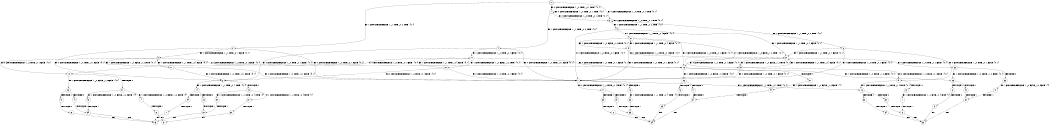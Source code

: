 digraph BCG {
size = "7, 10.5";
center = TRUE;
node [shape = circle];
0 [peripheries = 2];
0 -> 1 [label = "EX !0 !ATOMIC_EXCH_BRANCH (1, +0, TRUE, +0, 1, TRUE) !{0, 1}"];
0 -> 2 [label = "EX !1 !ATOMIC_EXCH_BRANCH (1, +1, TRUE, +0, 2, TRUE) !{0, 1}"];
0 -> 3 [label = "EX !0 !ATOMIC_EXCH_BRANCH (1, +0, TRUE, +0, 1, TRUE) !{0, 1}"];
1 -> 1 [label = "EX !0 !ATOMIC_EXCH_BRANCH (1, +0, TRUE, +0, 1, TRUE) !{0, 1}"];
1 -> 4 [label = "EX !1 !ATOMIC_EXCH_BRANCH (1, +1, TRUE, +0, 2, TRUE) !{0, 1}"];
1 -> 3 [label = "EX !0 !ATOMIC_EXCH_BRANCH (1, +0, TRUE, +0, 1, TRUE) !{0, 1}"];
2 -> 5 [label = "EX !1 !ATOMIC_EXCH_BRANCH (1, +1, TRUE, +0, 4, FALSE) !{0, 1}"];
2 -> 6 [label = "EX !0 !ATOMIC_EXCH_BRANCH (1, +0, TRUE, +0, 1, FALSE) !{0, 1}"];
2 -> 7 [label = "EX !0 !ATOMIC_EXCH_BRANCH (1, +0, TRUE, +0, 1, FALSE) !{0, 1}"];
3 -> 8 [label = "EX !1 !ATOMIC_EXCH_BRANCH (1, +1, TRUE, +0, 2, TRUE) !{0, 1}"];
3 -> 3 [label = "EX !0 !ATOMIC_EXCH_BRANCH (1, +0, TRUE, +0, 1, TRUE) !{0, 1}"];
3 -> 9 [label = "EX !1 !ATOMIC_EXCH_BRANCH (1, +1, TRUE, +0, 2, TRUE) !{0, 1}"];
4 -> 6 [label = "EX !0 !ATOMIC_EXCH_BRANCH (1, +0, TRUE, +0, 1, FALSE) !{0, 1}"];
4 -> 10 [label = "EX !1 !ATOMIC_EXCH_BRANCH (1, +1, TRUE, +0, 4, FALSE) !{0, 1}"];
4 -> 7 [label = "EX !0 !ATOMIC_EXCH_BRANCH (1, +0, TRUE, +0, 1, FALSE) !{0, 1}"];
5 -> 11 [label = "EX !1 !ATOMIC_EXCH_BRANCH (1, +0, FALSE, +1, 2, TRUE) !{0, 1}"];
5 -> 12 [label = "EX !0 !ATOMIC_EXCH_BRANCH (1, +0, TRUE, +0, 1, FALSE) !{0, 1}"];
5 -> 13 [label = "EX !0 !ATOMIC_EXCH_BRANCH (1, +0, TRUE, +0, 1, FALSE) !{0, 1}"];
6 -> 14 [label = "EX !1 !ATOMIC_EXCH_BRANCH (1, +1, TRUE, +0, 4, TRUE) !{0, 1}"];
6 -> 15 [label = "TERMINATE !0"];
7 -> 16 [label = "EX !1 !ATOMIC_EXCH_BRANCH (1, +1, TRUE, +0, 4, TRUE) !{0, 1}"];
7 -> 17 [label = "EX !1 !ATOMIC_EXCH_BRANCH (1, +1, TRUE, +0, 4, TRUE) !{0, 1}"];
7 -> 18 [label = "TERMINATE !0"];
8 -> 19 [label = "EX !0 !ATOMIC_EXCH_BRANCH (1, +0, TRUE, +0, 1, FALSE) !{0, 1}"];
8 -> 20 [label = "EX !1 !ATOMIC_EXCH_BRANCH (1, +1, TRUE, +0, 4, FALSE) !{0, 1}"];
8 -> 7 [label = "EX !0 !ATOMIC_EXCH_BRANCH (1, +0, TRUE, +0, 1, FALSE) !{0, 1}"];
9 -> 20 [label = "EX !1 !ATOMIC_EXCH_BRANCH (1, +1, TRUE, +0, 4, FALSE) !{0, 1}"];
9 -> 7 [label = "EX !0 !ATOMIC_EXCH_BRANCH (1, +0, TRUE, +0, 1, FALSE) !{0, 1}"];
9 -> 21 [label = "EX !1 !ATOMIC_EXCH_BRANCH (1, +1, TRUE, +0, 4, FALSE) !{0, 1}"];
10 -> 12 [label = "EX !0 !ATOMIC_EXCH_BRANCH (1, +0, TRUE, +0, 1, FALSE) !{0, 1}"];
10 -> 22 [label = "EX !1 !ATOMIC_EXCH_BRANCH (1, +0, FALSE, +1, 2, TRUE) !{0, 1}"];
10 -> 13 [label = "EX !0 !ATOMIC_EXCH_BRANCH (1, +0, TRUE, +0, 1, FALSE) !{0, 1}"];
11 -> 5 [label = "EX !1 !ATOMIC_EXCH_BRANCH (1, +1, TRUE, +0, 4, FALSE) !{0, 1}"];
11 -> 6 [label = "EX !0 !ATOMIC_EXCH_BRANCH (1, +0, TRUE, +0, 1, FALSE) !{0, 1}"];
11 -> 7 [label = "EX !0 !ATOMIC_EXCH_BRANCH (1, +0, TRUE, +0, 1, FALSE) !{0, 1}"];
12 -> 23 [label = "EX !1 !ATOMIC_EXCH_BRANCH (1, +0, FALSE, +1, 2, FALSE) !{0, 1}"];
12 -> 24 [label = "TERMINATE !0"];
13 -> 25 [label = "EX !1 !ATOMIC_EXCH_BRANCH (1, +0, FALSE, +1, 2, FALSE) !{0, 1}"];
13 -> 26 [label = "EX !1 !ATOMIC_EXCH_BRANCH (1, +0, FALSE, +1, 2, FALSE) !{0, 1}"];
13 -> 27 [label = "TERMINATE !0"];
14 -> 28 [label = "TERMINATE !0"];
14 -> 29 [label = "TERMINATE !1"];
15 -> 30 [label = "EX !1 !ATOMIC_EXCH_BRANCH (1, +1, TRUE, +0, 4, TRUE) !{1}"];
15 -> 31 [label = "EX !1 !ATOMIC_EXCH_BRANCH (1, +1, TRUE, +0, 4, TRUE) !{1}"];
16 -> 32 [label = "TERMINATE !0"];
16 -> 33 [label = "TERMINATE !1"];
17 -> 34 [label = "TERMINATE !0"];
17 -> 35 [label = "TERMINATE !1"];
18 -> 36 [label = "EX !1 !ATOMIC_EXCH_BRANCH (1, +1, TRUE, +0, 4, TRUE) !{1}"];
19 -> 16 [label = "EX !1 !ATOMIC_EXCH_BRANCH (1, +1, TRUE, +0, 4, TRUE) !{0, 1}"];
19 -> 37 [label = "TERMINATE !0"];
20 -> 38 [label = "EX !0 !ATOMIC_EXCH_BRANCH (1, +0, TRUE, +0, 1, FALSE) !{0, 1}"];
20 -> 39 [label = "EX !1 !ATOMIC_EXCH_BRANCH (1, +0, FALSE, +1, 2, TRUE) !{0, 1}"];
20 -> 13 [label = "EX !0 !ATOMIC_EXCH_BRANCH (1, +0, TRUE, +0, 1, FALSE) !{0, 1}"];
21 -> 39 [label = "EX !1 !ATOMIC_EXCH_BRANCH (1, +0, FALSE, +1, 2, TRUE) !{0, 1}"];
21 -> 13 [label = "EX !0 !ATOMIC_EXCH_BRANCH (1, +0, TRUE, +0, 1, FALSE) !{0, 1}"];
21 -> 40 [label = "EX !1 !ATOMIC_EXCH_BRANCH (1, +0, FALSE, +1, 2, TRUE) !{0, 1}"];
22 -> 6 [label = "EX !0 !ATOMIC_EXCH_BRANCH (1, +0, TRUE, +0, 1, FALSE) !{0, 1}"];
22 -> 10 [label = "EX !1 !ATOMIC_EXCH_BRANCH (1, +1, TRUE, +0, 4, FALSE) !{0, 1}"];
22 -> 7 [label = "EX !0 !ATOMIC_EXCH_BRANCH (1, +0, TRUE, +0, 1, FALSE) !{0, 1}"];
23 -> 41 [label = "TERMINATE !0"];
23 -> 42 [label = "TERMINATE !1"];
24 -> 43 [label = "EX !1 !ATOMIC_EXCH_BRANCH (1, +0, FALSE, +1, 2, FALSE) !{1}"];
24 -> 44 [label = "EX !1 !ATOMIC_EXCH_BRANCH (1, +0, FALSE, +1, 2, FALSE) !{1}"];
25 -> 45 [label = "TERMINATE !0"];
25 -> 46 [label = "TERMINATE !1"];
26 -> 47 [label = "TERMINATE !0"];
26 -> 48 [label = "TERMINATE !1"];
27 -> 49 [label = "EX !1 !ATOMIC_EXCH_BRANCH (1, +0, FALSE, +1, 2, FALSE) !{1}"];
28 -> 50 [label = "TERMINATE !1"];
29 -> 51 [label = "TERMINATE !0"];
30 -> 50 [label = "TERMINATE !1"];
31 -> 52 [label = "TERMINATE !1"];
32 -> 53 [label = "TERMINATE !1"];
33 -> 54 [label = "TERMINATE !0"];
34 -> 55 [label = "TERMINATE !1"];
35 -> 56 [label = "TERMINATE !0"];
36 -> 55 [label = "TERMINATE !1"];
37 -> 57 [label = "EX !1 !ATOMIC_EXCH_BRANCH (1, +1, TRUE, +0, 4, TRUE) !{1}"];
38 -> 25 [label = "EX !1 !ATOMIC_EXCH_BRANCH (1, +0, FALSE, +1, 2, FALSE) !{0, 1}"];
38 -> 58 [label = "TERMINATE !0"];
39 -> 19 [label = "EX !0 !ATOMIC_EXCH_BRANCH (1, +0, TRUE, +0, 1, FALSE) !{0, 1}"];
39 -> 20 [label = "EX !1 !ATOMIC_EXCH_BRANCH (1, +1, TRUE, +0, 4, FALSE) !{0, 1}"];
39 -> 7 [label = "EX !0 !ATOMIC_EXCH_BRANCH (1, +0, TRUE, +0, 1, FALSE) !{0, 1}"];
40 -> 20 [label = "EX !1 !ATOMIC_EXCH_BRANCH (1, +1, TRUE, +0, 4, FALSE) !{0, 1}"];
40 -> 7 [label = "EX !0 !ATOMIC_EXCH_BRANCH (1, +0, TRUE, +0, 1, FALSE) !{0, 1}"];
40 -> 21 [label = "EX !1 !ATOMIC_EXCH_BRANCH (1, +1, TRUE, +0, 4, FALSE) !{0, 1}"];
41 -> 59 [label = "TERMINATE !1"];
42 -> 60 [label = "TERMINATE !0"];
43 -> 59 [label = "TERMINATE !1"];
44 -> 61 [label = "TERMINATE !1"];
45 -> 62 [label = "TERMINATE !1"];
46 -> 63 [label = "TERMINATE !0"];
47 -> 64 [label = "TERMINATE !1"];
48 -> 65 [label = "TERMINATE !0"];
49 -> 64 [label = "TERMINATE !1"];
50 -> 66 [label = "exit"];
51 -> 66 [label = "exit"];
52 -> 67 [label = "exit"];
53 -> 68 [label = "exit"];
54 -> 68 [label = "exit"];
55 -> 69 [label = "exit"];
56 -> 69 [label = "exit"];
57 -> 53 [label = "TERMINATE !1"];
58 -> 70 [label = "EX !1 !ATOMIC_EXCH_BRANCH (1, +0, FALSE, +1, 2, FALSE) !{1}"];
59 -> 66 [label = "exit"];
60 -> 66 [label = "exit"];
61 -> 67 [label = "exit"];
62 -> 68 [label = "exit"];
63 -> 68 [label = "exit"];
64 -> 69 [label = "exit"];
65 -> 69 [label = "exit"];
70 -> 62 [label = "TERMINATE !1"];
}
